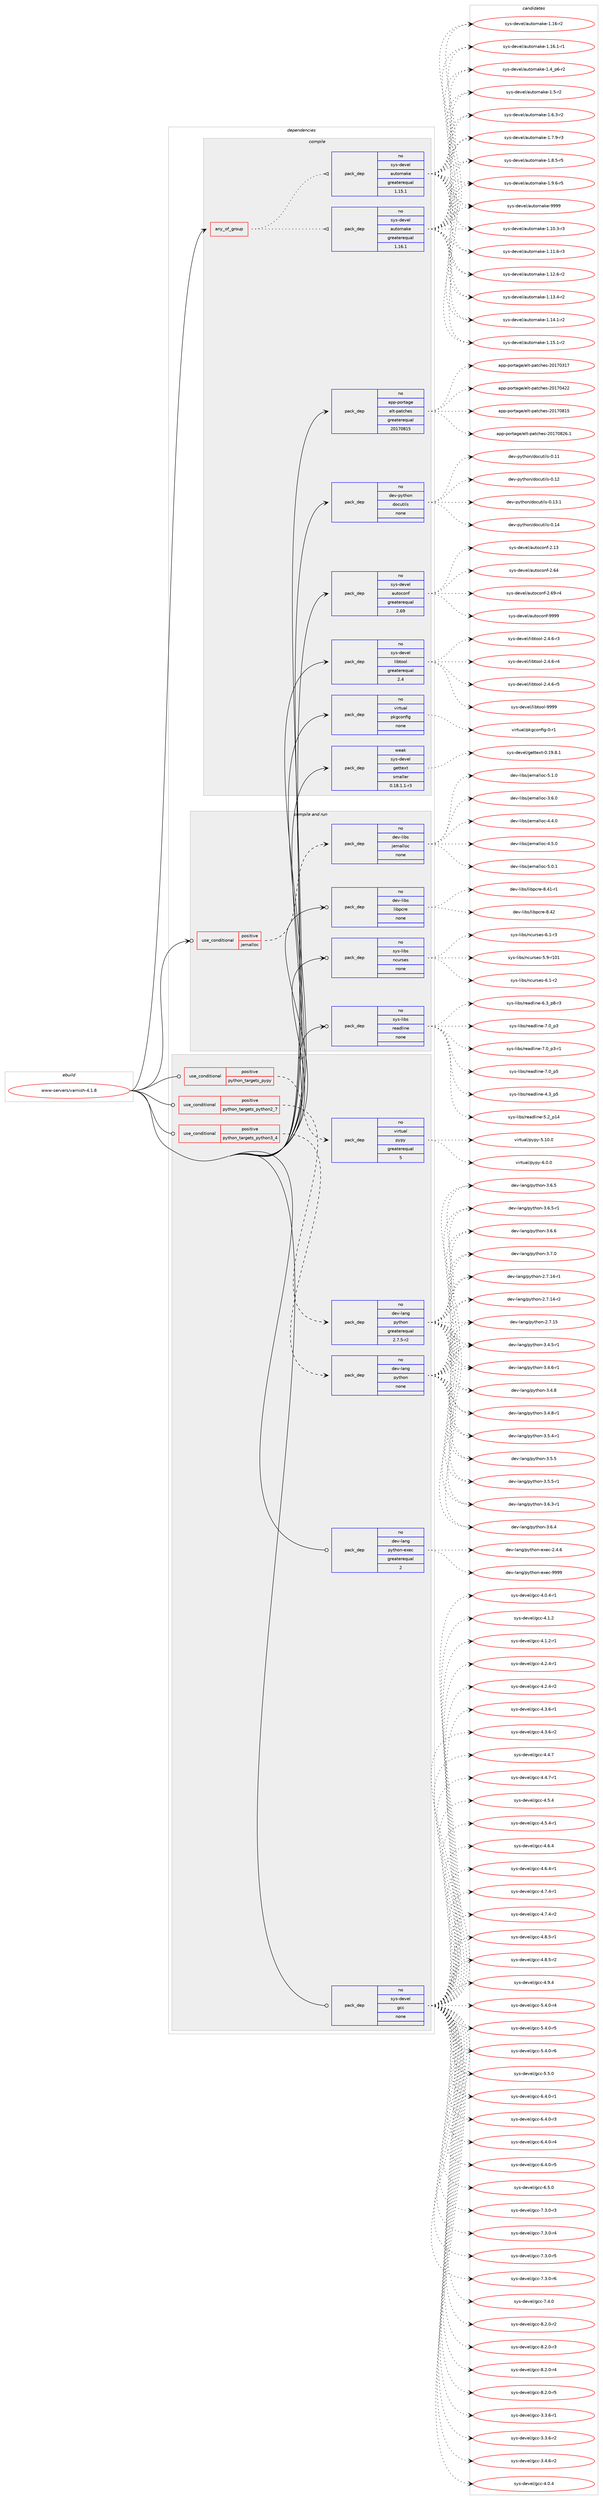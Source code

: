 digraph prolog {

# *************
# Graph options
# *************

newrank=true;
concentrate=true;
compound=true;
graph [rankdir=LR,fontname=Helvetica,fontsize=10,ranksep=1.5];#, ranksep=2.5, nodesep=0.2];
edge  [arrowhead=vee];
node  [fontname=Helvetica,fontsize=10];

# **********
# The ebuild
# **********

subgraph cluster_leftcol {
color=gray;
rank=same;
label=<<i>ebuild</i>>;
id [label="www-servers/varnish-4.1.8", color=red, width=4, href="../www-servers/varnish-4.1.8.svg"];
}

# ****************
# The dependencies
# ****************

subgraph cluster_midcol {
color=gray;
label=<<i>dependencies</i>>;
subgraph cluster_compile {
fillcolor="#eeeeee";
style=filled;
label=<<i>compile</i>>;
subgraph any161 {
dependency7791 [label=<<TABLE BORDER="0" CELLBORDER="1" CELLSPACING="0" CELLPADDING="4"><TR><TD CELLPADDING="10">any_of_group</TD></TR></TABLE>>, shape=none, color=red];subgraph pack6430 {
dependency7792 [label=<<TABLE BORDER="0" CELLBORDER="1" CELLSPACING="0" CELLPADDING="4" WIDTH="220"><TR><TD ROWSPAN="6" CELLPADDING="30">pack_dep</TD></TR><TR><TD WIDTH="110">no</TD></TR><TR><TD>sys-devel</TD></TR><TR><TD>automake</TD></TR><TR><TD>greaterequal</TD></TR><TR><TD>1.16.1</TD></TR></TABLE>>, shape=none, color=blue];
}
dependency7791:e -> dependency7792:w [weight=20,style="dotted",arrowhead="oinv"];
subgraph pack6431 {
dependency7793 [label=<<TABLE BORDER="0" CELLBORDER="1" CELLSPACING="0" CELLPADDING="4" WIDTH="220"><TR><TD ROWSPAN="6" CELLPADDING="30">pack_dep</TD></TR><TR><TD WIDTH="110">no</TD></TR><TR><TD>sys-devel</TD></TR><TR><TD>automake</TD></TR><TR><TD>greaterequal</TD></TR><TR><TD>1.15.1</TD></TR></TABLE>>, shape=none, color=blue];
}
dependency7791:e -> dependency7793:w [weight=20,style="dotted",arrowhead="oinv"];
}
id:e -> dependency7791:w [weight=20,style="solid",arrowhead="vee"];
subgraph pack6432 {
dependency7794 [label=<<TABLE BORDER="0" CELLBORDER="1" CELLSPACING="0" CELLPADDING="4" WIDTH="220"><TR><TD ROWSPAN="6" CELLPADDING="30">pack_dep</TD></TR><TR><TD WIDTH="110">no</TD></TR><TR><TD>app-portage</TD></TR><TR><TD>elt-patches</TD></TR><TR><TD>greaterequal</TD></TR><TR><TD>20170815</TD></TR></TABLE>>, shape=none, color=blue];
}
id:e -> dependency7794:w [weight=20,style="solid",arrowhead="vee"];
subgraph pack6433 {
dependency7795 [label=<<TABLE BORDER="0" CELLBORDER="1" CELLSPACING="0" CELLPADDING="4" WIDTH="220"><TR><TD ROWSPAN="6" CELLPADDING="30">pack_dep</TD></TR><TR><TD WIDTH="110">no</TD></TR><TR><TD>dev-python</TD></TR><TR><TD>docutils</TD></TR><TR><TD>none</TD></TR><TR><TD></TD></TR></TABLE>>, shape=none, color=blue];
}
id:e -> dependency7795:w [weight=20,style="solid",arrowhead="vee"];
subgraph pack6434 {
dependency7796 [label=<<TABLE BORDER="0" CELLBORDER="1" CELLSPACING="0" CELLPADDING="4" WIDTH="220"><TR><TD ROWSPAN="6" CELLPADDING="30">pack_dep</TD></TR><TR><TD WIDTH="110">no</TD></TR><TR><TD>sys-devel</TD></TR><TR><TD>autoconf</TD></TR><TR><TD>greaterequal</TD></TR><TR><TD>2.69</TD></TR></TABLE>>, shape=none, color=blue];
}
id:e -> dependency7796:w [weight=20,style="solid",arrowhead="vee"];
subgraph pack6435 {
dependency7797 [label=<<TABLE BORDER="0" CELLBORDER="1" CELLSPACING="0" CELLPADDING="4" WIDTH="220"><TR><TD ROWSPAN="6" CELLPADDING="30">pack_dep</TD></TR><TR><TD WIDTH="110">no</TD></TR><TR><TD>sys-devel</TD></TR><TR><TD>libtool</TD></TR><TR><TD>greaterequal</TD></TR><TR><TD>2.4</TD></TR></TABLE>>, shape=none, color=blue];
}
id:e -> dependency7797:w [weight=20,style="solid",arrowhead="vee"];
subgraph pack6436 {
dependency7798 [label=<<TABLE BORDER="0" CELLBORDER="1" CELLSPACING="0" CELLPADDING="4" WIDTH="220"><TR><TD ROWSPAN="6" CELLPADDING="30">pack_dep</TD></TR><TR><TD WIDTH="110">no</TD></TR><TR><TD>virtual</TD></TR><TR><TD>pkgconfig</TD></TR><TR><TD>none</TD></TR><TR><TD></TD></TR></TABLE>>, shape=none, color=blue];
}
id:e -> dependency7798:w [weight=20,style="solid",arrowhead="vee"];
subgraph pack6437 {
dependency7799 [label=<<TABLE BORDER="0" CELLBORDER="1" CELLSPACING="0" CELLPADDING="4" WIDTH="220"><TR><TD ROWSPAN="6" CELLPADDING="30">pack_dep</TD></TR><TR><TD WIDTH="110">weak</TD></TR><TR><TD>sys-devel</TD></TR><TR><TD>gettext</TD></TR><TR><TD>smaller</TD></TR><TR><TD>0.18.1.1-r3</TD></TR></TABLE>>, shape=none, color=blue];
}
id:e -> dependency7799:w [weight=20,style="solid",arrowhead="vee"];
}
subgraph cluster_compileandrun {
fillcolor="#eeeeee";
style=filled;
label=<<i>compile and run</i>>;
subgraph cond1194 {
dependency7800 [label=<<TABLE BORDER="0" CELLBORDER="1" CELLSPACING="0" CELLPADDING="4"><TR><TD ROWSPAN="3" CELLPADDING="10">use_conditional</TD></TR><TR><TD>positive</TD></TR><TR><TD>jemalloc</TD></TR></TABLE>>, shape=none, color=red];
subgraph pack6438 {
dependency7801 [label=<<TABLE BORDER="0" CELLBORDER="1" CELLSPACING="0" CELLPADDING="4" WIDTH="220"><TR><TD ROWSPAN="6" CELLPADDING="30">pack_dep</TD></TR><TR><TD WIDTH="110">no</TD></TR><TR><TD>dev-libs</TD></TR><TR><TD>jemalloc</TD></TR><TR><TD>none</TD></TR><TR><TD></TD></TR></TABLE>>, shape=none, color=blue];
}
dependency7800:e -> dependency7801:w [weight=20,style="dashed",arrowhead="vee"];
}
id:e -> dependency7800:w [weight=20,style="solid",arrowhead="odotvee"];
subgraph pack6439 {
dependency7802 [label=<<TABLE BORDER="0" CELLBORDER="1" CELLSPACING="0" CELLPADDING="4" WIDTH="220"><TR><TD ROWSPAN="6" CELLPADDING="30">pack_dep</TD></TR><TR><TD WIDTH="110">no</TD></TR><TR><TD>dev-libs</TD></TR><TR><TD>libpcre</TD></TR><TR><TD>none</TD></TR><TR><TD></TD></TR></TABLE>>, shape=none, color=blue];
}
id:e -> dependency7802:w [weight=20,style="solid",arrowhead="odotvee"];
subgraph pack6440 {
dependency7803 [label=<<TABLE BORDER="0" CELLBORDER="1" CELLSPACING="0" CELLPADDING="4" WIDTH="220"><TR><TD ROWSPAN="6" CELLPADDING="30">pack_dep</TD></TR><TR><TD WIDTH="110">no</TD></TR><TR><TD>sys-libs</TD></TR><TR><TD>ncurses</TD></TR><TR><TD>none</TD></TR><TR><TD></TD></TR></TABLE>>, shape=none, color=blue];
}
id:e -> dependency7803:w [weight=20,style="solid",arrowhead="odotvee"];
subgraph pack6441 {
dependency7804 [label=<<TABLE BORDER="0" CELLBORDER="1" CELLSPACING="0" CELLPADDING="4" WIDTH="220"><TR><TD ROWSPAN="6" CELLPADDING="30">pack_dep</TD></TR><TR><TD WIDTH="110">no</TD></TR><TR><TD>sys-libs</TD></TR><TR><TD>readline</TD></TR><TR><TD>none</TD></TR><TR><TD></TD></TR></TABLE>>, shape=none, color=blue];
}
id:e -> dependency7804:w [weight=20,style="solid",arrowhead="odotvee"];
}
subgraph cluster_run {
fillcolor="#eeeeee";
style=filled;
label=<<i>run</i>>;
subgraph cond1195 {
dependency7805 [label=<<TABLE BORDER="0" CELLBORDER="1" CELLSPACING="0" CELLPADDING="4"><TR><TD ROWSPAN="3" CELLPADDING="10">use_conditional</TD></TR><TR><TD>positive</TD></TR><TR><TD>python_targets_pypy</TD></TR></TABLE>>, shape=none, color=red];
subgraph pack6442 {
dependency7806 [label=<<TABLE BORDER="0" CELLBORDER="1" CELLSPACING="0" CELLPADDING="4" WIDTH="220"><TR><TD ROWSPAN="6" CELLPADDING="30">pack_dep</TD></TR><TR><TD WIDTH="110">no</TD></TR><TR><TD>virtual</TD></TR><TR><TD>pypy</TD></TR><TR><TD>greaterequal</TD></TR><TR><TD>5</TD></TR></TABLE>>, shape=none, color=blue];
}
dependency7805:e -> dependency7806:w [weight=20,style="dashed",arrowhead="vee"];
}
id:e -> dependency7805:w [weight=20,style="solid",arrowhead="odot"];
subgraph cond1196 {
dependency7807 [label=<<TABLE BORDER="0" CELLBORDER="1" CELLSPACING="0" CELLPADDING="4"><TR><TD ROWSPAN="3" CELLPADDING="10">use_conditional</TD></TR><TR><TD>positive</TD></TR><TR><TD>python_targets_python2_7</TD></TR></TABLE>>, shape=none, color=red];
subgraph pack6443 {
dependency7808 [label=<<TABLE BORDER="0" CELLBORDER="1" CELLSPACING="0" CELLPADDING="4" WIDTH="220"><TR><TD ROWSPAN="6" CELLPADDING="30">pack_dep</TD></TR><TR><TD WIDTH="110">no</TD></TR><TR><TD>dev-lang</TD></TR><TR><TD>python</TD></TR><TR><TD>greaterequal</TD></TR><TR><TD>2.7.5-r2</TD></TR></TABLE>>, shape=none, color=blue];
}
dependency7807:e -> dependency7808:w [weight=20,style="dashed",arrowhead="vee"];
}
id:e -> dependency7807:w [weight=20,style="solid",arrowhead="odot"];
subgraph cond1197 {
dependency7809 [label=<<TABLE BORDER="0" CELLBORDER="1" CELLSPACING="0" CELLPADDING="4"><TR><TD ROWSPAN="3" CELLPADDING="10">use_conditional</TD></TR><TR><TD>positive</TD></TR><TR><TD>python_targets_python3_4</TD></TR></TABLE>>, shape=none, color=red];
subgraph pack6444 {
dependency7810 [label=<<TABLE BORDER="0" CELLBORDER="1" CELLSPACING="0" CELLPADDING="4" WIDTH="220"><TR><TD ROWSPAN="6" CELLPADDING="30">pack_dep</TD></TR><TR><TD WIDTH="110">no</TD></TR><TR><TD>dev-lang</TD></TR><TR><TD>python</TD></TR><TR><TD>none</TD></TR><TR><TD></TD></TR></TABLE>>, shape=none, color=blue];
}
dependency7809:e -> dependency7810:w [weight=20,style="dashed",arrowhead="vee"];
}
id:e -> dependency7809:w [weight=20,style="solid",arrowhead="odot"];
subgraph pack6445 {
dependency7811 [label=<<TABLE BORDER="0" CELLBORDER="1" CELLSPACING="0" CELLPADDING="4" WIDTH="220"><TR><TD ROWSPAN="6" CELLPADDING="30">pack_dep</TD></TR><TR><TD WIDTH="110">no</TD></TR><TR><TD>dev-lang</TD></TR><TR><TD>python-exec</TD></TR><TR><TD>greaterequal</TD></TR><TR><TD>2</TD></TR></TABLE>>, shape=none, color=blue];
}
id:e -> dependency7811:w [weight=20,style="solid",arrowhead="odot"];
subgraph pack6446 {
dependency7812 [label=<<TABLE BORDER="0" CELLBORDER="1" CELLSPACING="0" CELLPADDING="4" WIDTH="220"><TR><TD ROWSPAN="6" CELLPADDING="30">pack_dep</TD></TR><TR><TD WIDTH="110">no</TD></TR><TR><TD>sys-devel</TD></TR><TR><TD>gcc</TD></TR><TR><TD>none</TD></TR><TR><TD></TD></TR></TABLE>>, shape=none, color=blue];
}
id:e -> dependency7812:w [weight=20,style="solid",arrowhead="odot"];
}
}

# **************
# The candidates
# **************

subgraph cluster_choices {
rank=same;
color=gray;
label=<<i>candidates</i>>;

subgraph choice6430 {
color=black;
nodesep=1;
choice11512111545100101118101108479711711611110997107101454946494846514511451 [label="sys-devel/automake-1.10.3-r3", color=red, width=4,href="../sys-devel/automake-1.10.3-r3.svg"];
choice11512111545100101118101108479711711611110997107101454946494946544511451 [label="sys-devel/automake-1.11.6-r3", color=red, width=4,href="../sys-devel/automake-1.11.6-r3.svg"];
choice11512111545100101118101108479711711611110997107101454946495046544511450 [label="sys-devel/automake-1.12.6-r2", color=red, width=4,href="../sys-devel/automake-1.12.6-r2.svg"];
choice11512111545100101118101108479711711611110997107101454946495146524511450 [label="sys-devel/automake-1.13.4-r2", color=red, width=4,href="../sys-devel/automake-1.13.4-r2.svg"];
choice11512111545100101118101108479711711611110997107101454946495246494511450 [label="sys-devel/automake-1.14.1-r2", color=red, width=4,href="../sys-devel/automake-1.14.1-r2.svg"];
choice11512111545100101118101108479711711611110997107101454946495346494511450 [label="sys-devel/automake-1.15.1-r2", color=red, width=4,href="../sys-devel/automake-1.15.1-r2.svg"];
choice1151211154510010111810110847971171161111099710710145494649544511450 [label="sys-devel/automake-1.16-r2", color=red, width=4,href="../sys-devel/automake-1.16-r2.svg"];
choice11512111545100101118101108479711711611110997107101454946495446494511449 [label="sys-devel/automake-1.16.1-r1", color=red, width=4,href="../sys-devel/automake-1.16.1-r1.svg"];
choice115121115451001011181011084797117116111109971071014549465295112544511450 [label="sys-devel/automake-1.4_p6-r2", color=red, width=4,href="../sys-devel/automake-1.4_p6-r2.svg"];
choice11512111545100101118101108479711711611110997107101454946534511450 [label="sys-devel/automake-1.5-r2", color=red, width=4,href="../sys-devel/automake-1.5-r2.svg"];
choice115121115451001011181011084797117116111109971071014549465446514511450 [label="sys-devel/automake-1.6.3-r2", color=red, width=4,href="../sys-devel/automake-1.6.3-r2.svg"];
choice115121115451001011181011084797117116111109971071014549465546574511451 [label="sys-devel/automake-1.7.9-r3", color=red, width=4,href="../sys-devel/automake-1.7.9-r3.svg"];
choice115121115451001011181011084797117116111109971071014549465646534511453 [label="sys-devel/automake-1.8.5-r5", color=red, width=4,href="../sys-devel/automake-1.8.5-r5.svg"];
choice115121115451001011181011084797117116111109971071014549465746544511453 [label="sys-devel/automake-1.9.6-r5", color=red, width=4,href="../sys-devel/automake-1.9.6-r5.svg"];
choice115121115451001011181011084797117116111109971071014557575757 [label="sys-devel/automake-9999", color=red, width=4,href="../sys-devel/automake-9999.svg"];
dependency7792:e -> choice11512111545100101118101108479711711611110997107101454946494846514511451:w [style=dotted,weight="100"];
dependency7792:e -> choice11512111545100101118101108479711711611110997107101454946494946544511451:w [style=dotted,weight="100"];
dependency7792:e -> choice11512111545100101118101108479711711611110997107101454946495046544511450:w [style=dotted,weight="100"];
dependency7792:e -> choice11512111545100101118101108479711711611110997107101454946495146524511450:w [style=dotted,weight="100"];
dependency7792:e -> choice11512111545100101118101108479711711611110997107101454946495246494511450:w [style=dotted,weight="100"];
dependency7792:e -> choice11512111545100101118101108479711711611110997107101454946495346494511450:w [style=dotted,weight="100"];
dependency7792:e -> choice1151211154510010111810110847971171161111099710710145494649544511450:w [style=dotted,weight="100"];
dependency7792:e -> choice11512111545100101118101108479711711611110997107101454946495446494511449:w [style=dotted,weight="100"];
dependency7792:e -> choice115121115451001011181011084797117116111109971071014549465295112544511450:w [style=dotted,weight="100"];
dependency7792:e -> choice11512111545100101118101108479711711611110997107101454946534511450:w [style=dotted,weight="100"];
dependency7792:e -> choice115121115451001011181011084797117116111109971071014549465446514511450:w [style=dotted,weight="100"];
dependency7792:e -> choice115121115451001011181011084797117116111109971071014549465546574511451:w [style=dotted,weight="100"];
dependency7792:e -> choice115121115451001011181011084797117116111109971071014549465646534511453:w [style=dotted,weight="100"];
dependency7792:e -> choice115121115451001011181011084797117116111109971071014549465746544511453:w [style=dotted,weight="100"];
dependency7792:e -> choice115121115451001011181011084797117116111109971071014557575757:w [style=dotted,weight="100"];
}
subgraph choice6431 {
color=black;
nodesep=1;
choice11512111545100101118101108479711711611110997107101454946494846514511451 [label="sys-devel/automake-1.10.3-r3", color=red, width=4,href="../sys-devel/automake-1.10.3-r3.svg"];
choice11512111545100101118101108479711711611110997107101454946494946544511451 [label="sys-devel/automake-1.11.6-r3", color=red, width=4,href="../sys-devel/automake-1.11.6-r3.svg"];
choice11512111545100101118101108479711711611110997107101454946495046544511450 [label="sys-devel/automake-1.12.6-r2", color=red, width=4,href="../sys-devel/automake-1.12.6-r2.svg"];
choice11512111545100101118101108479711711611110997107101454946495146524511450 [label="sys-devel/automake-1.13.4-r2", color=red, width=4,href="../sys-devel/automake-1.13.4-r2.svg"];
choice11512111545100101118101108479711711611110997107101454946495246494511450 [label="sys-devel/automake-1.14.1-r2", color=red, width=4,href="../sys-devel/automake-1.14.1-r2.svg"];
choice11512111545100101118101108479711711611110997107101454946495346494511450 [label="sys-devel/automake-1.15.1-r2", color=red, width=4,href="../sys-devel/automake-1.15.1-r2.svg"];
choice1151211154510010111810110847971171161111099710710145494649544511450 [label="sys-devel/automake-1.16-r2", color=red, width=4,href="../sys-devel/automake-1.16-r2.svg"];
choice11512111545100101118101108479711711611110997107101454946495446494511449 [label="sys-devel/automake-1.16.1-r1", color=red, width=4,href="../sys-devel/automake-1.16.1-r1.svg"];
choice115121115451001011181011084797117116111109971071014549465295112544511450 [label="sys-devel/automake-1.4_p6-r2", color=red, width=4,href="../sys-devel/automake-1.4_p6-r2.svg"];
choice11512111545100101118101108479711711611110997107101454946534511450 [label="sys-devel/automake-1.5-r2", color=red, width=4,href="../sys-devel/automake-1.5-r2.svg"];
choice115121115451001011181011084797117116111109971071014549465446514511450 [label="sys-devel/automake-1.6.3-r2", color=red, width=4,href="../sys-devel/automake-1.6.3-r2.svg"];
choice115121115451001011181011084797117116111109971071014549465546574511451 [label="sys-devel/automake-1.7.9-r3", color=red, width=4,href="../sys-devel/automake-1.7.9-r3.svg"];
choice115121115451001011181011084797117116111109971071014549465646534511453 [label="sys-devel/automake-1.8.5-r5", color=red, width=4,href="../sys-devel/automake-1.8.5-r5.svg"];
choice115121115451001011181011084797117116111109971071014549465746544511453 [label="sys-devel/automake-1.9.6-r5", color=red, width=4,href="../sys-devel/automake-1.9.6-r5.svg"];
choice115121115451001011181011084797117116111109971071014557575757 [label="sys-devel/automake-9999", color=red, width=4,href="../sys-devel/automake-9999.svg"];
dependency7793:e -> choice11512111545100101118101108479711711611110997107101454946494846514511451:w [style=dotted,weight="100"];
dependency7793:e -> choice11512111545100101118101108479711711611110997107101454946494946544511451:w [style=dotted,weight="100"];
dependency7793:e -> choice11512111545100101118101108479711711611110997107101454946495046544511450:w [style=dotted,weight="100"];
dependency7793:e -> choice11512111545100101118101108479711711611110997107101454946495146524511450:w [style=dotted,weight="100"];
dependency7793:e -> choice11512111545100101118101108479711711611110997107101454946495246494511450:w [style=dotted,weight="100"];
dependency7793:e -> choice11512111545100101118101108479711711611110997107101454946495346494511450:w [style=dotted,weight="100"];
dependency7793:e -> choice1151211154510010111810110847971171161111099710710145494649544511450:w [style=dotted,weight="100"];
dependency7793:e -> choice11512111545100101118101108479711711611110997107101454946495446494511449:w [style=dotted,weight="100"];
dependency7793:e -> choice115121115451001011181011084797117116111109971071014549465295112544511450:w [style=dotted,weight="100"];
dependency7793:e -> choice11512111545100101118101108479711711611110997107101454946534511450:w [style=dotted,weight="100"];
dependency7793:e -> choice115121115451001011181011084797117116111109971071014549465446514511450:w [style=dotted,weight="100"];
dependency7793:e -> choice115121115451001011181011084797117116111109971071014549465546574511451:w [style=dotted,weight="100"];
dependency7793:e -> choice115121115451001011181011084797117116111109971071014549465646534511453:w [style=dotted,weight="100"];
dependency7793:e -> choice115121115451001011181011084797117116111109971071014549465746544511453:w [style=dotted,weight="100"];
dependency7793:e -> choice115121115451001011181011084797117116111109971071014557575757:w [style=dotted,weight="100"];
}
subgraph choice6432 {
color=black;
nodesep=1;
choice97112112451121111141169710310147101108116451129711699104101115455048495548514955 [label="app-portage/elt-patches-20170317", color=red, width=4,href="../app-portage/elt-patches-20170317.svg"];
choice97112112451121111141169710310147101108116451129711699104101115455048495548525050 [label="app-portage/elt-patches-20170422", color=red, width=4,href="../app-portage/elt-patches-20170422.svg"];
choice97112112451121111141169710310147101108116451129711699104101115455048495548564953 [label="app-portage/elt-patches-20170815", color=red, width=4,href="../app-portage/elt-patches-20170815.svg"];
choice971121124511211111411697103101471011081164511297116991041011154550484955485650544649 [label="app-portage/elt-patches-20170826.1", color=red, width=4,href="../app-portage/elt-patches-20170826.1.svg"];
dependency7794:e -> choice97112112451121111141169710310147101108116451129711699104101115455048495548514955:w [style=dotted,weight="100"];
dependency7794:e -> choice97112112451121111141169710310147101108116451129711699104101115455048495548525050:w [style=dotted,weight="100"];
dependency7794:e -> choice97112112451121111141169710310147101108116451129711699104101115455048495548564953:w [style=dotted,weight="100"];
dependency7794:e -> choice971121124511211111411697103101471011081164511297116991041011154550484955485650544649:w [style=dotted,weight="100"];
}
subgraph choice6433 {
color=black;
nodesep=1;
choice1001011184511212111610411111047100111991171161051081154548464949 [label="dev-python/docutils-0.11", color=red, width=4,href="../dev-python/docutils-0.11.svg"];
choice1001011184511212111610411111047100111991171161051081154548464950 [label="dev-python/docutils-0.12", color=red, width=4,href="../dev-python/docutils-0.12.svg"];
choice10010111845112121116104111110471001119911711610510811545484649514649 [label="dev-python/docutils-0.13.1", color=red, width=4,href="../dev-python/docutils-0.13.1.svg"];
choice1001011184511212111610411111047100111991171161051081154548464952 [label="dev-python/docutils-0.14", color=red, width=4,href="../dev-python/docutils-0.14.svg"];
dependency7795:e -> choice1001011184511212111610411111047100111991171161051081154548464949:w [style=dotted,weight="100"];
dependency7795:e -> choice1001011184511212111610411111047100111991171161051081154548464950:w [style=dotted,weight="100"];
dependency7795:e -> choice10010111845112121116104111110471001119911711610510811545484649514649:w [style=dotted,weight="100"];
dependency7795:e -> choice1001011184511212111610411111047100111991171161051081154548464952:w [style=dotted,weight="100"];
}
subgraph choice6434 {
color=black;
nodesep=1;
choice115121115451001011181011084797117116111991111101024550464951 [label="sys-devel/autoconf-2.13", color=red, width=4,href="../sys-devel/autoconf-2.13.svg"];
choice115121115451001011181011084797117116111991111101024550465452 [label="sys-devel/autoconf-2.64", color=red, width=4,href="../sys-devel/autoconf-2.64.svg"];
choice1151211154510010111810110847971171161119911111010245504654574511452 [label="sys-devel/autoconf-2.69-r4", color=red, width=4,href="../sys-devel/autoconf-2.69-r4.svg"];
choice115121115451001011181011084797117116111991111101024557575757 [label="sys-devel/autoconf-9999", color=red, width=4,href="../sys-devel/autoconf-9999.svg"];
dependency7796:e -> choice115121115451001011181011084797117116111991111101024550464951:w [style=dotted,weight="100"];
dependency7796:e -> choice115121115451001011181011084797117116111991111101024550465452:w [style=dotted,weight="100"];
dependency7796:e -> choice1151211154510010111810110847971171161119911111010245504654574511452:w [style=dotted,weight="100"];
dependency7796:e -> choice115121115451001011181011084797117116111991111101024557575757:w [style=dotted,weight="100"];
}
subgraph choice6435 {
color=black;
nodesep=1;
choice1151211154510010111810110847108105981161111111084550465246544511451 [label="sys-devel/libtool-2.4.6-r3", color=red, width=4,href="../sys-devel/libtool-2.4.6-r3.svg"];
choice1151211154510010111810110847108105981161111111084550465246544511452 [label="sys-devel/libtool-2.4.6-r4", color=red, width=4,href="../sys-devel/libtool-2.4.6-r4.svg"];
choice1151211154510010111810110847108105981161111111084550465246544511453 [label="sys-devel/libtool-2.4.6-r5", color=red, width=4,href="../sys-devel/libtool-2.4.6-r5.svg"];
choice1151211154510010111810110847108105981161111111084557575757 [label="sys-devel/libtool-9999", color=red, width=4,href="../sys-devel/libtool-9999.svg"];
dependency7797:e -> choice1151211154510010111810110847108105981161111111084550465246544511451:w [style=dotted,weight="100"];
dependency7797:e -> choice1151211154510010111810110847108105981161111111084550465246544511452:w [style=dotted,weight="100"];
dependency7797:e -> choice1151211154510010111810110847108105981161111111084550465246544511453:w [style=dotted,weight="100"];
dependency7797:e -> choice1151211154510010111810110847108105981161111111084557575757:w [style=dotted,weight="100"];
}
subgraph choice6436 {
color=black;
nodesep=1;
choice11810511411611797108471121071039911111010210510345484511449 [label="virtual/pkgconfig-0-r1", color=red, width=4,href="../virtual/pkgconfig-0-r1.svg"];
dependency7798:e -> choice11810511411611797108471121071039911111010210510345484511449:w [style=dotted,weight="100"];
}
subgraph choice6437 {
color=black;
nodesep=1;
choice1151211154510010111810110847103101116116101120116454846495746564649 [label="sys-devel/gettext-0.19.8.1", color=red, width=4,href="../sys-devel/gettext-0.19.8.1.svg"];
dependency7799:e -> choice1151211154510010111810110847103101116116101120116454846495746564649:w [style=dotted,weight="100"];
}
subgraph choice6438 {
color=black;
nodesep=1;
choice1001011184510810598115471061011099710810811199455146544648 [label="dev-libs/jemalloc-3.6.0", color=red, width=4,href="../dev-libs/jemalloc-3.6.0.svg"];
choice1001011184510810598115471061011099710810811199455246524648 [label="dev-libs/jemalloc-4.4.0", color=red, width=4,href="../dev-libs/jemalloc-4.4.0.svg"];
choice1001011184510810598115471061011099710810811199455246534648 [label="dev-libs/jemalloc-4.5.0", color=red, width=4,href="../dev-libs/jemalloc-4.5.0.svg"];
choice1001011184510810598115471061011099710810811199455346484649 [label="dev-libs/jemalloc-5.0.1", color=red, width=4,href="../dev-libs/jemalloc-5.0.1.svg"];
choice1001011184510810598115471061011099710810811199455346494648 [label="dev-libs/jemalloc-5.1.0", color=red, width=4,href="../dev-libs/jemalloc-5.1.0.svg"];
dependency7801:e -> choice1001011184510810598115471061011099710810811199455146544648:w [style=dotted,weight="100"];
dependency7801:e -> choice1001011184510810598115471061011099710810811199455246524648:w [style=dotted,weight="100"];
dependency7801:e -> choice1001011184510810598115471061011099710810811199455246534648:w [style=dotted,weight="100"];
dependency7801:e -> choice1001011184510810598115471061011099710810811199455346484649:w [style=dotted,weight="100"];
dependency7801:e -> choice1001011184510810598115471061011099710810811199455346494648:w [style=dotted,weight="100"];
}
subgraph choice6439 {
color=black;
nodesep=1;
choice100101118451081059811547108105981129911410145564652494511449 [label="dev-libs/libpcre-8.41-r1", color=red, width=4,href="../dev-libs/libpcre-8.41-r1.svg"];
choice10010111845108105981154710810598112991141014556465250 [label="dev-libs/libpcre-8.42", color=red, width=4,href="../dev-libs/libpcre-8.42.svg"];
dependency7802:e -> choice100101118451081059811547108105981129911410145564652494511449:w [style=dotted,weight="100"];
dependency7802:e -> choice10010111845108105981154710810598112991141014556465250:w [style=dotted,weight="100"];
}
subgraph choice6440 {
color=black;
nodesep=1;
choice115121115451081059811547110991171141151011154553465745114494849 [label="sys-libs/ncurses-5.9-r101", color=red, width=4,href="../sys-libs/ncurses-5.9-r101.svg"];
choice11512111545108105981154711099117114115101115455446494511450 [label="sys-libs/ncurses-6.1-r2", color=red, width=4,href="../sys-libs/ncurses-6.1-r2.svg"];
choice11512111545108105981154711099117114115101115455446494511451 [label="sys-libs/ncurses-6.1-r3", color=red, width=4,href="../sys-libs/ncurses-6.1-r3.svg"];
dependency7803:e -> choice115121115451081059811547110991171141151011154553465745114494849:w [style=dotted,weight="100"];
dependency7803:e -> choice11512111545108105981154711099117114115101115455446494511450:w [style=dotted,weight="100"];
dependency7803:e -> choice11512111545108105981154711099117114115101115455446494511451:w [style=dotted,weight="100"];
}
subgraph choice6441 {
color=black;
nodesep=1;
choice11512111545108105981154711410197100108105110101455246519511253 [label="sys-libs/readline-4.3_p5", color=red, width=4,href="../sys-libs/readline-4.3_p5.svg"];
choice1151211154510810598115471141019710010810511010145534650951124952 [label="sys-libs/readline-5.2_p14", color=red, width=4,href="../sys-libs/readline-5.2_p14.svg"];
choice115121115451081059811547114101971001081051101014554465195112564511451 [label="sys-libs/readline-6.3_p8-r3", color=red, width=4,href="../sys-libs/readline-6.3_p8-r3.svg"];
choice11512111545108105981154711410197100108105110101455546489511251 [label="sys-libs/readline-7.0_p3", color=red, width=4,href="../sys-libs/readline-7.0_p3.svg"];
choice115121115451081059811547114101971001081051101014555464895112514511449 [label="sys-libs/readline-7.0_p3-r1", color=red, width=4,href="../sys-libs/readline-7.0_p3-r1.svg"];
choice11512111545108105981154711410197100108105110101455546489511253 [label="sys-libs/readline-7.0_p5", color=red, width=4,href="../sys-libs/readline-7.0_p5.svg"];
dependency7804:e -> choice11512111545108105981154711410197100108105110101455246519511253:w [style=dotted,weight="100"];
dependency7804:e -> choice1151211154510810598115471141019710010810511010145534650951124952:w [style=dotted,weight="100"];
dependency7804:e -> choice115121115451081059811547114101971001081051101014554465195112564511451:w [style=dotted,weight="100"];
dependency7804:e -> choice11512111545108105981154711410197100108105110101455546489511251:w [style=dotted,weight="100"];
dependency7804:e -> choice115121115451081059811547114101971001081051101014555464895112514511449:w [style=dotted,weight="100"];
dependency7804:e -> choice11512111545108105981154711410197100108105110101455546489511253:w [style=dotted,weight="100"];
}
subgraph choice6442 {
color=black;
nodesep=1;
choice118105114116117971084711212111212145534649484648 [label="virtual/pypy-5.10.0", color=red, width=4,href="../virtual/pypy-5.10.0.svg"];
choice1181051141161179710847112121112121455446484648 [label="virtual/pypy-6.0.0", color=red, width=4,href="../virtual/pypy-6.0.0.svg"];
dependency7806:e -> choice118105114116117971084711212111212145534649484648:w [style=dotted,weight="100"];
dependency7806:e -> choice1181051141161179710847112121112121455446484648:w [style=dotted,weight="100"];
}
subgraph choice6443 {
color=black;
nodesep=1;
choice100101118451089711010347112121116104111110455046554649524511449 [label="dev-lang/python-2.7.14-r1", color=red, width=4,href="../dev-lang/python-2.7.14-r1.svg"];
choice100101118451089711010347112121116104111110455046554649524511450 [label="dev-lang/python-2.7.14-r2", color=red, width=4,href="../dev-lang/python-2.7.14-r2.svg"];
choice10010111845108971101034711212111610411111045504655464953 [label="dev-lang/python-2.7.15", color=red, width=4,href="../dev-lang/python-2.7.15.svg"];
choice1001011184510897110103471121211161041111104551465246534511449 [label="dev-lang/python-3.4.5-r1", color=red, width=4,href="../dev-lang/python-3.4.5-r1.svg"];
choice1001011184510897110103471121211161041111104551465246544511449 [label="dev-lang/python-3.4.6-r1", color=red, width=4,href="../dev-lang/python-3.4.6-r1.svg"];
choice100101118451089711010347112121116104111110455146524656 [label="dev-lang/python-3.4.8", color=red, width=4,href="../dev-lang/python-3.4.8.svg"];
choice1001011184510897110103471121211161041111104551465246564511449 [label="dev-lang/python-3.4.8-r1", color=red, width=4,href="../dev-lang/python-3.4.8-r1.svg"];
choice1001011184510897110103471121211161041111104551465346524511449 [label="dev-lang/python-3.5.4-r1", color=red, width=4,href="../dev-lang/python-3.5.4-r1.svg"];
choice100101118451089711010347112121116104111110455146534653 [label="dev-lang/python-3.5.5", color=red, width=4,href="../dev-lang/python-3.5.5.svg"];
choice1001011184510897110103471121211161041111104551465346534511449 [label="dev-lang/python-3.5.5-r1", color=red, width=4,href="../dev-lang/python-3.5.5-r1.svg"];
choice1001011184510897110103471121211161041111104551465446514511449 [label="dev-lang/python-3.6.3-r1", color=red, width=4,href="../dev-lang/python-3.6.3-r1.svg"];
choice100101118451089711010347112121116104111110455146544652 [label="dev-lang/python-3.6.4", color=red, width=4,href="../dev-lang/python-3.6.4.svg"];
choice100101118451089711010347112121116104111110455146544653 [label="dev-lang/python-3.6.5", color=red, width=4,href="../dev-lang/python-3.6.5.svg"];
choice1001011184510897110103471121211161041111104551465446534511449 [label="dev-lang/python-3.6.5-r1", color=red, width=4,href="../dev-lang/python-3.6.5-r1.svg"];
choice100101118451089711010347112121116104111110455146544654 [label="dev-lang/python-3.6.6", color=red, width=4,href="../dev-lang/python-3.6.6.svg"];
choice100101118451089711010347112121116104111110455146554648 [label="dev-lang/python-3.7.0", color=red, width=4,href="../dev-lang/python-3.7.0.svg"];
dependency7808:e -> choice100101118451089711010347112121116104111110455046554649524511449:w [style=dotted,weight="100"];
dependency7808:e -> choice100101118451089711010347112121116104111110455046554649524511450:w [style=dotted,weight="100"];
dependency7808:e -> choice10010111845108971101034711212111610411111045504655464953:w [style=dotted,weight="100"];
dependency7808:e -> choice1001011184510897110103471121211161041111104551465246534511449:w [style=dotted,weight="100"];
dependency7808:e -> choice1001011184510897110103471121211161041111104551465246544511449:w [style=dotted,weight="100"];
dependency7808:e -> choice100101118451089711010347112121116104111110455146524656:w [style=dotted,weight="100"];
dependency7808:e -> choice1001011184510897110103471121211161041111104551465246564511449:w [style=dotted,weight="100"];
dependency7808:e -> choice1001011184510897110103471121211161041111104551465346524511449:w [style=dotted,weight="100"];
dependency7808:e -> choice100101118451089711010347112121116104111110455146534653:w [style=dotted,weight="100"];
dependency7808:e -> choice1001011184510897110103471121211161041111104551465346534511449:w [style=dotted,weight="100"];
dependency7808:e -> choice1001011184510897110103471121211161041111104551465446514511449:w [style=dotted,weight="100"];
dependency7808:e -> choice100101118451089711010347112121116104111110455146544652:w [style=dotted,weight="100"];
dependency7808:e -> choice100101118451089711010347112121116104111110455146544653:w [style=dotted,weight="100"];
dependency7808:e -> choice1001011184510897110103471121211161041111104551465446534511449:w [style=dotted,weight="100"];
dependency7808:e -> choice100101118451089711010347112121116104111110455146544654:w [style=dotted,weight="100"];
dependency7808:e -> choice100101118451089711010347112121116104111110455146554648:w [style=dotted,weight="100"];
}
subgraph choice6444 {
color=black;
nodesep=1;
choice100101118451089711010347112121116104111110455046554649524511449 [label="dev-lang/python-2.7.14-r1", color=red, width=4,href="../dev-lang/python-2.7.14-r1.svg"];
choice100101118451089711010347112121116104111110455046554649524511450 [label="dev-lang/python-2.7.14-r2", color=red, width=4,href="../dev-lang/python-2.7.14-r2.svg"];
choice10010111845108971101034711212111610411111045504655464953 [label="dev-lang/python-2.7.15", color=red, width=4,href="../dev-lang/python-2.7.15.svg"];
choice1001011184510897110103471121211161041111104551465246534511449 [label="dev-lang/python-3.4.5-r1", color=red, width=4,href="../dev-lang/python-3.4.5-r1.svg"];
choice1001011184510897110103471121211161041111104551465246544511449 [label="dev-lang/python-3.4.6-r1", color=red, width=4,href="../dev-lang/python-3.4.6-r1.svg"];
choice100101118451089711010347112121116104111110455146524656 [label="dev-lang/python-3.4.8", color=red, width=4,href="../dev-lang/python-3.4.8.svg"];
choice1001011184510897110103471121211161041111104551465246564511449 [label="dev-lang/python-3.4.8-r1", color=red, width=4,href="../dev-lang/python-3.4.8-r1.svg"];
choice1001011184510897110103471121211161041111104551465346524511449 [label="dev-lang/python-3.5.4-r1", color=red, width=4,href="../dev-lang/python-3.5.4-r1.svg"];
choice100101118451089711010347112121116104111110455146534653 [label="dev-lang/python-3.5.5", color=red, width=4,href="../dev-lang/python-3.5.5.svg"];
choice1001011184510897110103471121211161041111104551465346534511449 [label="dev-lang/python-3.5.5-r1", color=red, width=4,href="../dev-lang/python-3.5.5-r1.svg"];
choice1001011184510897110103471121211161041111104551465446514511449 [label="dev-lang/python-3.6.3-r1", color=red, width=4,href="../dev-lang/python-3.6.3-r1.svg"];
choice100101118451089711010347112121116104111110455146544652 [label="dev-lang/python-3.6.4", color=red, width=4,href="../dev-lang/python-3.6.4.svg"];
choice100101118451089711010347112121116104111110455146544653 [label="dev-lang/python-3.6.5", color=red, width=4,href="../dev-lang/python-3.6.5.svg"];
choice1001011184510897110103471121211161041111104551465446534511449 [label="dev-lang/python-3.6.5-r1", color=red, width=4,href="../dev-lang/python-3.6.5-r1.svg"];
choice100101118451089711010347112121116104111110455146544654 [label="dev-lang/python-3.6.6", color=red, width=4,href="../dev-lang/python-3.6.6.svg"];
choice100101118451089711010347112121116104111110455146554648 [label="dev-lang/python-3.7.0", color=red, width=4,href="../dev-lang/python-3.7.0.svg"];
dependency7810:e -> choice100101118451089711010347112121116104111110455046554649524511449:w [style=dotted,weight="100"];
dependency7810:e -> choice100101118451089711010347112121116104111110455046554649524511450:w [style=dotted,weight="100"];
dependency7810:e -> choice10010111845108971101034711212111610411111045504655464953:w [style=dotted,weight="100"];
dependency7810:e -> choice1001011184510897110103471121211161041111104551465246534511449:w [style=dotted,weight="100"];
dependency7810:e -> choice1001011184510897110103471121211161041111104551465246544511449:w [style=dotted,weight="100"];
dependency7810:e -> choice100101118451089711010347112121116104111110455146524656:w [style=dotted,weight="100"];
dependency7810:e -> choice1001011184510897110103471121211161041111104551465246564511449:w [style=dotted,weight="100"];
dependency7810:e -> choice1001011184510897110103471121211161041111104551465346524511449:w [style=dotted,weight="100"];
dependency7810:e -> choice100101118451089711010347112121116104111110455146534653:w [style=dotted,weight="100"];
dependency7810:e -> choice1001011184510897110103471121211161041111104551465346534511449:w [style=dotted,weight="100"];
dependency7810:e -> choice1001011184510897110103471121211161041111104551465446514511449:w [style=dotted,weight="100"];
dependency7810:e -> choice100101118451089711010347112121116104111110455146544652:w [style=dotted,weight="100"];
dependency7810:e -> choice100101118451089711010347112121116104111110455146544653:w [style=dotted,weight="100"];
dependency7810:e -> choice1001011184510897110103471121211161041111104551465446534511449:w [style=dotted,weight="100"];
dependency7810:e -> choice100101118451089711010347112121116104111110455146544654:w [style=dotted,weight="100"];
dependency7810:e -> choice100101118451089711010347112121116104111110455146554648:w [style=dotted,weight="100"];
}
subgraph choice6445 {
color=black;
nodesep=1;
choice1001011184510897110103471121211161041111104510112010199455046524654 [label="dev-lang/python-exec-2.4.6", color=red, width=4,href="../dev-lang/python-exec-2.4.6.svg"];
choice10010111845108971101034711212111610411111045101120101994557575757 [label="dev-lang/python-exec-9999", color=red, width=4,href="../dev-lang/python-exec-9999.svg"];
dependency7811:e -> choice1001011184510897110103471121211161041111104510112010199455046524654:w [style=dotted,weight="100"];
dependency7811:e -> choice10010111845108971101034711212111610411111045101120101994557575757:w [style=dotted,weight="100"];
}
subgraph choice6446 {
color=black;
nodesep=1;
choice115121115451001011181011084710399994551465146544511449 [label="sys-devel/gcc-3.3.6-r1", color=red, width=4,href="../sys-devel/gcc-3.3.6-r1.svg"];
choice115121115451001011181011084710399994551465146544511450 [label="sys-devel/gcc-3.3.6-r2", color=red, width=4,href="../sys-devel/gcc-3.3.6-r2.svg"];
choice115121115451001011181011084710399994551465246544511450 [label="sys-devel/gcc-3.4.6-r2", color=red, width=4,href="../sys-devel/gcc-3.4.6-r2.svg"];
choice11512111545100101118101108471039999455246484652 [label="sys-devel/gcc-4.0.4", color=red, width=4,href="../sys-devel/gcc-4.0.4.svg"];
choice115121115451001011181011084710399994552464846524511449 [label="sys-devel/gcc-4.0.4-r1", color=red, width=4,href="../sys-devel/gcc-4.0.4-r1.svg"];
choice11512111545100101118101108471039999455246494650 [label="sys-devel/gcc-4.1.2", color=red, width=4,href="../sys-devel/gcc-4.1.2.svg"];
choice115121115451001011181011084710399994552464946504511449 [label="sys-devel/gcc-4.1.2-r1", color=red, width=4,href="../sys-devel/gcc-4.1.2-r1.svg"];
choice115121115451001011181011084710399994552465046524511449 [label="sys-devel/gcc-4.2.4-r1", color=red, width=4,href="../sys-devel/gcc-4.2.4-r1.svg"];
choice115121115451001011181011084710399994552465046524511450 [label="sys-devel/gcc-4.2.4-r2", color=red, width=4,href="../sys-devel/gcc-4.2.4-r2.svg"];
choice115121115451001011181011084710399994552465146544511449 [label="sys-devel/gcc-4.3.6-r1", color=red, width=4,href="../sys-devel/gcc-4.3.6-r1.svg"];
choice115121115451001011181011084710399994552465146544511450 [label="sys-devel/gcc-4.3.6-r2", color=red, width=4,href="../sys-devel/gcc-4.3.6-r2.svg"];
choice11512111545100101118101108471039999455246524655 [label="sys-devel/gcc-4.4.7", color=red, width=4,href="../sys-devel/gcc-4.4.7.svg"];
choice115121115451001011181011084710399994552465246554511449 [label="sys-devel/gcc-4.4.7-r1", color=red, width=4,href="../sys-devel/gcc-4.4.7-r1.svg"];
choice11512111545100101118101108471039999455246534652 [label="sys-devel/gcc-4.5.4", color=red, width=4,href="../sys-devel/gcc-4.5.4.svg"];
choice115121115451001011181011084710399994552465346524511449 [label="sys-devel/gcc-4.5.4-r1", color=red, width=4,href="../sys-devel/gcc-4.5.4-r1.svg"];
choice11512111545100101118101108471039999455246544652 [label="sys-devel/gcc-4.6.4", color=red, width=4,href="../sys-devel/gcc-4.6.4.svg"];
choice115121115451001011181011084710399994552465446524511449 [label="sys-devel/gcc-4.6.4-r1", color=red, width=4,href="../sys-devel/gcc-4.6.4-r1.svg"];
choice115121115451001011181011084710399994552465546524511449 [label="sys-devel/gcc-4.7.4-r1", color=red, width=4,href="../sys-devel/gcc-4.7.4-r1.svg"];
choice115121115451001011181011084710399994552465546524511450 [label="sys-devel/gcc-4.7.4-r2", color=red, width=4,href="../sys-devel/gcc-4.7.4-r2.svg"];
choice115121115451001011181011084710399994552465646534511449 [label="sys-devel/gcc-4.8.5-r1", color=red, width=4,href="../sys-devel/gcc-4.8.5-r1.svg"];
choice115121115451001011181011084710399994552465646534511450 [label="sys-devel/gcc-4.8.5-r2", color=red, width=4,href="../sys-devel/gcc-4.8.5-r2.svg"];
choice11512111545100101118101108471039999455246574652 [label="sys-devel/gcc-4.9.4", color=red, width=4,href="../sys-devel/gcc-4.9.4.svg"];
choice115121115451001011181011084710399994553465246484511452 [label="sys-devel/gcc-5.4.0-r4", color=red, width=4,href="../sys-devel/gcc-5.4.0-r4.svg"];
choice115121115451001011181011084710399994553465246484511453 [label="sys-devel/gcc-5.4.0-r5", color=red, width=4,href="../sys-devel/gcc-5.4.0-r5.svg"];
choice115121115451001011181011084710399994553465246484511454 [label="sys-devel/gcc-5.4.0-r6", color=red, width=4,href="../sys-devel/gcc-5.4.0-r6.svg"];
choice11512111545100101118101108471039999455346534648 [label="sys-devel/gcc-5.5.0", color=red, width=4,href="../sys-devel/gcc-5.5.0.svg"];
choice115121115451001011181011084710399994554465246484511449 [label="sys-devel/gcc-6.4.0-r1", color=red, width=4,href="../sys-devel/gcc-6.4.0-r1.svg"];
choice115121115451001011181011084710399994554465246484511451 [label="sys-devel/gcc-6.4.0-r3", color=red, width=4,href="../sys-devel/gcc-6.4.0-r3.svg"];
choice115121115451001011181011084710399994554465246484511452 [label="sys-devel/gcc-6.4.0-r4", color=red, width=4,href="../sys-devel/gcc-6.4.0-r4.svg"];
choice115121115451001011181011084710399994554465246484511453 [label="sys-devel/gcc-6.4.0-r5", color=red, width=4,href="../sys-devel/gcc-6.4.0-r5.svg"];
choice11512111545100101118101108471039999455446534648 [label="sys-devel/gcc-6.5.0", color=red, width=4,href="../sys-devel/gcc-6.5.0.svg"];
choice115121115451001011181011084710399994555465146484511451 [label="sys-devel/gcc-7.3.0-r3", color=red, width=4,href="../sys-devel/gcc-7.3.0-r3.svg"];
choice115121115451001011181011084710399994555465146484511452 [label="sys-devel/gcc-7.3.0-r4", color=red, width=4,href="../sys-devel/gcc-7.3.0-r4.svg"];
choice115121115451001011181011084710399994555465146484511453 [label="sys-devel/gcc-7.3.0-r5", color=red, width=4,href="../sys-devel/gcc-7.3.0-r5.svg"];
choice115121115451001011181011084710399994555465146484511454 [label="sys-devel/gcc-7.3.0-r6", color=red, width=4,href="../sys-devel/gcc-7.3.0-r6.svg"];
choice11512111545100101118101108471039999455546524648 [label="sys-devel/gcc-7.4.0", color=red, width=4,href="../sys-devel/gcc-7.4.0.svg"];
choice115121115451001011181011084710399994556465046484511450 [label="sys-devel/gcc-8.2.0-r2", color=red, width=4,href="../sys-devel/gcc-8.2.0-r2.svg"];
choice115121115451001011181011084710399994556465046484511451 [label="sys-devel/gcc-8.2.0-r3", color=red, width=4,href="../sys-devel/gcc-8.2.0-r3.svg"];
choice115121115451001011181011084710399994556465046484511452 [label="sys-devel/gcc-8.2.0-r4", color=red, width=4,href="../sys-devel/gcc-8.2.0-r4.svg"];
choice115121115451001011181011084710399994556465046484511453 [label="sys-devel/gcc-8.2.0-r5", color=red, width=4,href="../sys-devel/gcc-8.2.0-r5.svg"];
dependency7812:e -> choice115121115451001011181011084710399994551465146544511449:w [style=dotted,weight="100"];
dependency7812:e -> choice115121115451001011181011084710399994551465146544511450:w [style=dotted,weight="100"];
dependency7812:e -> choice115121115451001011181011084710399994551465246544511450:w [style=dotted,weight="100"];
dependency7812:e -> choice11512111545100101118101108471039999455246484652:w [style=dotted,weight="100"];
dependency7812:e -> choice115121115451001011181011084710399994552464846524511449:w [style=dotted,weight="100"];
dependency7812:e -> choice11512111545100101118101108471039999455246494650:w [style=dotted,weight="100"];
dependency7812:e -> choice115121115451001011181011084710399994552464946504511449:w [style=dotted,weight="100"];
dependency7812:e -> choice115121115451001011181011084710399994552465046524511449:w [style=dotted,weight="100"];
dependency7812:e -> choice115121115451001011181011084710399994552465046524511450:w [style=dotted,weight="100"];
dependency7812:e -> choice115121115451001011181011084710399994552465146544511449:w [style=dotted,weight="100"];
dependency7812:e -> choice115121115451001011181011084710399994552465146544511450:w [style=dotted,weight="100"];
dependency7812:e -> choice11512111545100101118101108471039999455246524655:w [style=dotted,weight="100"];
dependency7812:e -> choice115121115451001011181011084710399994552465246554511449:w [style=dotted,weight="100"];
dependency7812:e -> choice11512111545100101118101108471039999455246534652:w [style=dotted,weight="100"];
dependency7812:e -> choice115121115451001011181011084710399994552465346524511449:w [style=dotted,weight="100"];
dependency7812:e -> choice11512111545100101118101108471039999455246544652:w [style=dotted,weight="100"];
dependency7812:e -> choice115121115451001011181011084710399994552465446524511449:w [style=dotted,weight="100"];
dependency7812:e -> choice115121115451001011181011084710399994552465546524511449:w [style=dotted,weight="100"];
dependency7812:e -> choice115121115451001011181011084710399994552465546524511450:w [style=dotted,weight="100"];
dependency7812:e -> choice115121115451001011181011084710399994552465646534511449:w [style=dotted,weight="100"];
dependency7812:e -> choice115121115451001011181011084710399994552465646534511450:w [style=dotted,weight="100"];
dependency7812:e -> choice11512111545100101118101108471039999455246574652:w [style=dotted,weight="100"];
dependency7812:e -> choice115121115451001011181011084710399994553465246484511452:w [style=dotted,weight="100"];
dependency7812:e -> choice115121115451001011181011084710399994553465246484511453:w [style=dotted,weight="100"];
dependency7812:e -> choice115121115451001011181011084710399994553465246484511454:w [style=dotted,weight="100"];
dependency7812:e -> choice11512111545100101118101108471039999455346534648:w [style=dotted,weight="100"];
dependency7812:e -> choice115121115451001011181011084710399994554465246484511449:w [style=dotted,weight="100"];
dependency7812:e -> choice115121115451001011181011084710399994554465246484511451:w [style=dotted,weight="100"];
dependency7812:e -> choice115121115451001011181011084710399994554465246484511452:w [style=dotted,weight="100"];
dependency7812:e -> choice115121115451001011181011084710399994554465246484511453:w [style=dotted,weight="100"];
dependency7812:e -> choice11512111545100101118101108471039999455446534648:w [style=dotted,weight="100"];
dependency7812:e -> choice115121115451001011181011084710399994555465146484511451:w [style=dotted,weight="100"];
dependency7812:e -> choice115121115451001011181011084710399994555465146484511452:w [style=dotted,weight="100"];
dependency7812:e -> choice115121115451001011181011084710399994555465146484511453:w [style=dotted,weight="100"];
dependency7812:e -> choice115121115451001011181011084710399994555465146484511454:w [style=dotted,weight="100"];
dependency7812:e -> choice11512111545100101118101108471039999455546524648:w [style=dotted,weight="100"];
dependency7812:e -> choice115121115451001011181011084710399994556465046484511450:w [style=dotted,weight="100"];
dependency7812:e -> choice115121115451001011181011084710399994556465046484511451:w [style=dotted,weight="100"];
dependency7812:e -> choice115121115451001011181011084710399994556465046484511452:w [style=dotted,weight="100"];
dependency7812:e -> choice115121115451001011181011084710399994556465046484511453:w [style=dotted,weight="100"];
}
}

}
